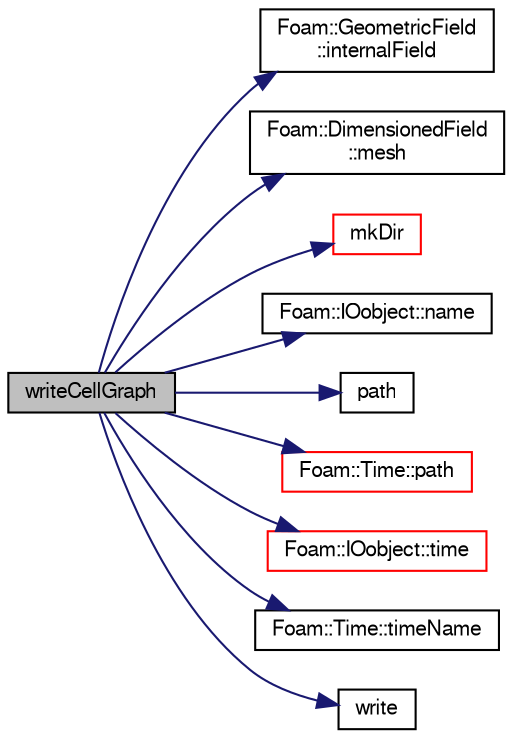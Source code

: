 digraph "writeCellGraph"
{
  bgcolor="transparent";
  edge [fontname="FreeSans",fontsize="10",labelfontname="FreeSans",labelfontsize="10"];
  node [fontname="FreeSans",fontsize="10",shape=record];
  rankdir="LR";
  Node131537 [label="writeCellGraph",height=0.2,width=0.4,color="black", fillcolor="grey75", style="filled", fontcolor="black"];
  Node131537 -> Node131538 [color="midnightblue",fontsize="10",style="solid",fontname="FreeSans"];
  Node131538 [label="Foam::GeometricField\l::internalField",height=0.2,width=0.4,color="black",URL="$a22434.html#a9536140d36d69bbac40496f6b817aa0a",tooltip="Return internal field. "];
  Node131537 -> Node131539 [color="midnightblue",fontsize="10",style="solid",fontname="FreeSans"];
  Node131539 [label="Foam::DimensionedField\l::mesh",height=0.2,width=0.4,color="black",URL="$a26390.html#a8f1110830348a1448a14ab5e3cf47e3b",tooltip="Return mesh. "];
  Node131537 -> Node131540 [color="midnightblue",fontsize="10",style="solid",fontname="FreeSans"];
  Node131540 [label="mkDir",height=0.2,width=0.4,color="red",URL="$a21124.html#a2ae410f2311adf94d66451b7423fdf4e",tooltip="Make a directory and return an error if it could not be created. "];
  Node131537 -> Node131594 [color="midnightblue",fontsize="10",style="solid",fontname="FreeSans"];
  Node131594 [label="Foam::IOobject::name",height=0.2,width=0.4,color="black",URL="$a26142.html#acc80e00a8ac919288fb55bd14cc88bf6",tooltip="Return name. "];
  Node131537 -> Node131595 [color="midnightblue",fontsize="10",style="solid",fontname="FreeSans"];
  Node131595 [label="path",height=0.2,width=0.4,color="black",URL="$a19364.html#ad8adfaf80503dc99cbb14bf07bf1eb22"];
  Node131537 -> Node131596 [color="midnightblue",fontsize="10",style="solid",fontname="FreeSans"];
  Node131596 [label="Foam::Time::path",height=0.2,width=0.4,color="red",URL="$a26350.html#a3a68a482f9904838898709bec94fedc5",tooltip="Return path. "];
  Node131537 -> Node131601 [color="midnightblue",fontsize="10",style="solid",fontname="FreeSans"];
  Node131601 [label="Foam::IOobject::time",height=0.2,width=0.4,color="red",URL="$a26142.html#a1ed86245b170b9f651f62650b1827500",tooltip="Return time. "];
  Node131537 -> Node131603 [color="midnightblue",fontsize="10",style="solid",fontname="FreeSans"];
  Node131603 [label="Foam::Time::timeName",height=0.2,width=0.4,color="black",URL="$a26350.html#ad9d86fef6eca18797c786726cf925179",tooltip="Return time name of given scalar time. "];
  Node131537 -> Node131604 [color="midnightblue",fontsize="10",style="solid",fontname="FreeSans"];
  Node131604 [label="write",height=0.2,width=0.4,color="black",URL="$a19709.html#a8f30b3c2179b03a7acf273e9dea43342"];
}
